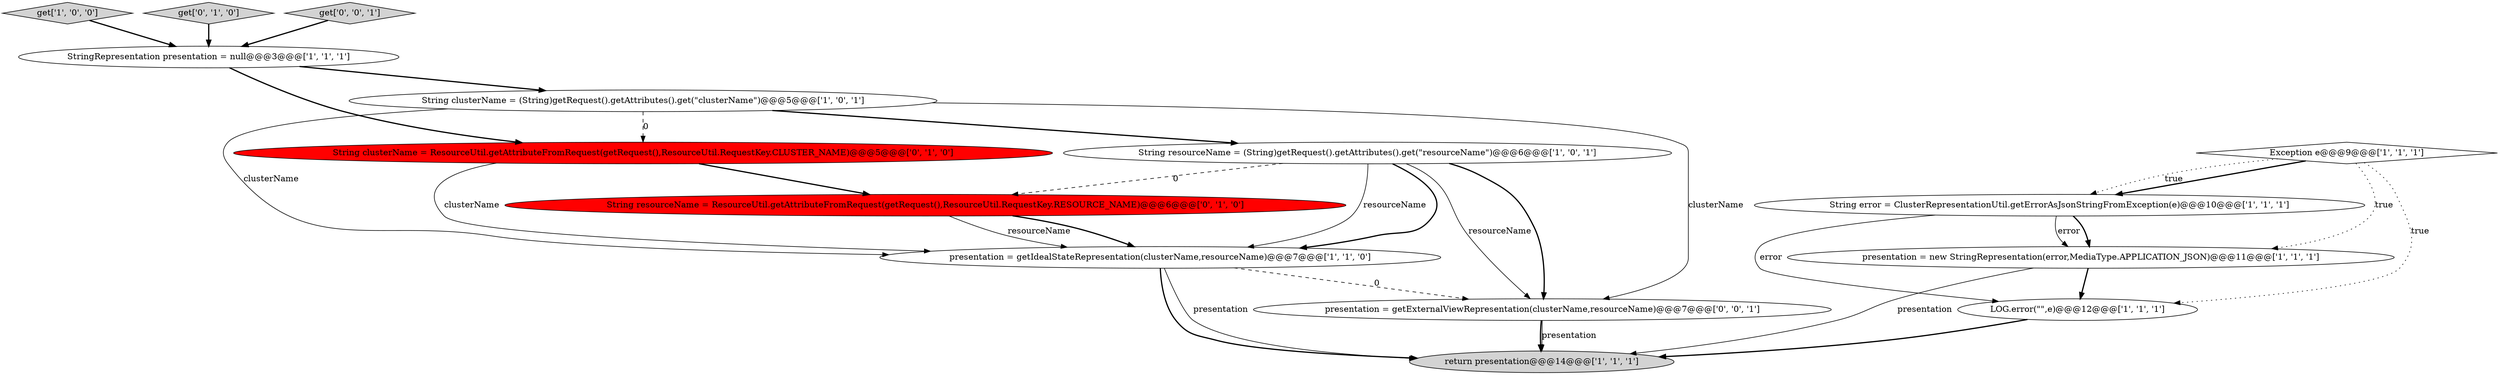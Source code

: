 digraph {
10 [style = filled, label = "String clusterName = ResourceUtil.getAttributeFromRequest(getRequest(),ResourceUtil.RequestKey.CLUSTER_NAME)@@@5@@@['0', '1', '0']", fillcolor = red, shape = ellipse image = "AAA1AAABBB2BBB"];
7 [style = filled, label = "Exception e@@@9@@@['1', '1', '1']", fillcolor = white, shape = diamond image = "AAA0AAABBB1BBB"];
9 [style = filled, label = "get['1', '0', '0']", fillcolor = lightgray, shape = diamond image = "AAA0AAABBB1BBB"];
11 [style = filled, label = "get['0', '1', '0']", fillcolor = lightgray, shape = diamond image = "AAA0AAABBB2BBB"];
8 [style = filled, label = "return presentation@@@14@@@['1', '1', '1']", fillcolor = lightgray, shape = ellipse image = "AAA0AAABBB1BBB"];
12 [style = filled, label = "String resourceName = ResourceUtil.getAttributeFromRequest(getRequest(),ResourceUtil.RequestKey.RESOURCE_NAME)@@@6@@@['0', '1', '0']", fillcolor = red, shape = ellipse image = "AAA1AAABBB2BBB"];
1 [style = filled, label = "String clusterName = (String)getRequest().getAttributes().get(\"clusterName\")@@@5@@@['1', '0', '1']", fillcolor = white, shape = ellipse image = "AAA0AAABBB1BBB"];
0 [style = filled, label = "presentation = getIdealStateRepresentation(clusterName,resourceName)@@@7@@@['1', '1', '0']", fillcolor = white, shape = ellipse image = "AAA0AAABBB1BBB"];
13 [style = filled, label = "presentation = getExternalViewRepresentation(clusterName,resourceName)@@@7@@@['0', '0', '1']", fillcolor = white, shape = ellipse image = "AAA0AAABBB3BBB"];
14 [style = filled, label = "get['0', '0', '1']", fillcolor = lightgray, shape = diamond image = "AAA0AAABBB3BBB"];
5 [style = filled, label = "presentation = new StringRepresentation(error,MediaType.APPLICATION_JSON)@@@11@@@['1', '1', '1']", fillcolor = white, shape = ellipse image = "AAA0AAABBB1BBB"];
3 [style = filled, label = "StringRepresentation presentation = null@@@3@@@['1', '1', '1']", fillcolor = white, shape = ellipse image = "AAA0AAABBB1BBB"];
2 [style = filled, label = "String resourceName = (String)getRequest().getAttributes().get(\"resourceName\")@@@6@@@['1', '0', '1']", fillcolor = white, shape = ellipse image = "AAA0AAABBB1BBB"];
6 [style = filled, label = "LOG.error(\"\",e)@@@12@@@['1', '1', '1']", fillcolor = white, shape = ellipse image = "AAA0AAABBB1BBB"];
4 [style = filled, label = "String error = ClusterRepresentationUtil.getErrorAsJsonStringFromException(e)@@@10@@@['1', '1', '1']", fillcolor = white, shape = ellipse image = "AAA0AAABBB1BBB"];
14->3 [style = bold, label=""];
7->6 [style = dotted, label="true"];
5->8 [style = solid, label="presentation"];
3->1 [style = bold, label=""];
12->0 [style = solid, label="resourceName"];
1->13 [style = solid, label="clusterName"];
10->0 [style = solid, label="clusterName"];
0->8 [style = solid, label="presentation"];
1->10 [style = dashed, label="0"];
7->4 [style = bold, label=""];
12->0 [style = bold, label=""];
2->13 [style = bold, label=""];
7->5 [style = dotted, label="true"];
2->13 [style = solid, label="resourceName"];
3->10 [style = bold, label=""];
1->0 [style = solid, label="clusterName"];
2->12 [style = dashed, label="0"];
2->0 [style = bold, label=""];
5->6 [style = bold, label=""];
11->3 [style = bold, label=""];
10->12 [style = bold, label=""];
0->13 [style = dashed, label="0"];
6->8 [style = bold, label=""];
7->4 [style = dotted, label="true"];
0->8 [style = bold, label=""];
9->3 [style = bold, label=""];
1->2 [style = bold, label=""];
13->8 [style = bold, label=""];
13->8 [style = solid, label="presentation"];
2->0 [style = solid, label="resourceName"];
4->5 [style = bold, label=""];
4->6 [style = solid, label="error"];
4->5 [style = solid, label="error"];
}
